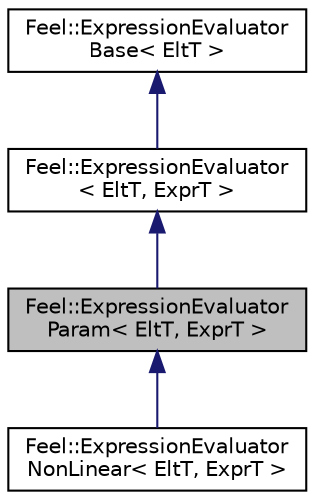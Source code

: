 digraph "Feel::ExpressionEvaluatorParam&lt; EltT, ExprT &gt;"
{
 // LATEX_PDF_SIZE
  edge [fontname="Helvetica",fontsize="10",labelfontname="Helvetica",labelfontsize="10"];
  node [fontname="Helvetica",fontsize="10",shape=record];
  Node1 [label="Feel::ExpressionEvaluator\lParam\< EltT, ExprT \>",height=0.2,width=0.4,color="black", fillcolor="grey75", style="filled", fontcolor="black",tooltip=" "];
  Node2 -> Node1 [dir="back",color="midnightblue",fontsize="10",style="solid",fontname="Helvetica"];
  Node2 [label="Feel::ExpressionEvaluator\l\< EltT, ExprT \>",height=0.2,width=0.4,color="black", fillcolor="white", style="filled",URL="$classFeel_1_1ExpressionEvaluator.html",tooltip=" "];
  Node3 -> Node2 [dir="back",color="midnightblue",fontsize="10",style="solid",fontname="Helvetica"];
  Node3 [label="Feel::ExpressionEvaluator\lBase\< EltT \>",height=0.2,width=0.4,color="black", fillcolor="white", style="filled",URL="$classFeel_1_1ExpressionEvaluatorBase.html",tooltip=" "];
  Node1 -> Node4 [dir="back",color="midnightblue",fontsize="10",style="solid",fontname="Helvetica"];
  Node4 [label="Feel::ExpressionEvaluator\lNonLinear\< EltT, ExprT \>",height=0.2,width=0.4,color="black", fillcolor="white", style="filled",URL="$classFeel_1_1ExpressionEvaluatorNonLinear.html",tooltip=" "];
}
